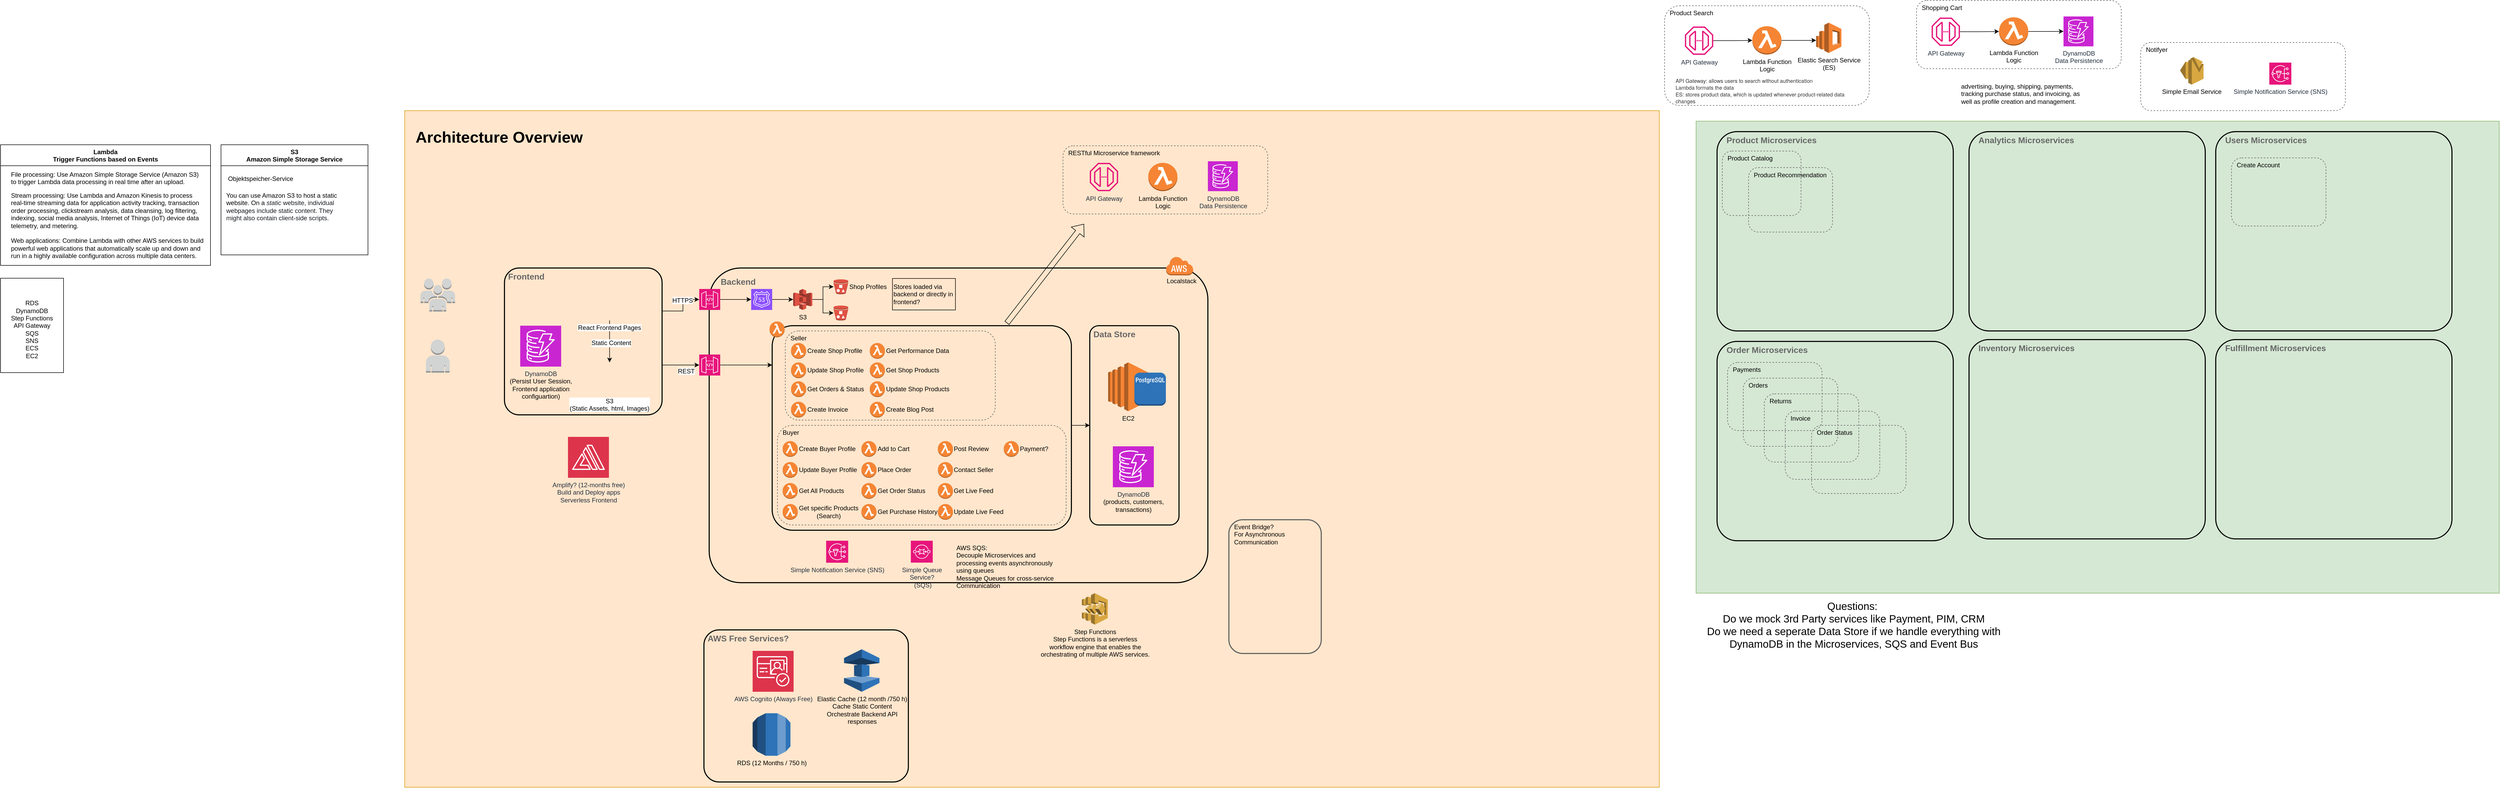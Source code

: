 <mxfile version="24.0.4" type="device">
  <diagram name="Seite-1" id="H0WjSN8u0w2IexakOVe9">
    <mxGraphModel dx="3951" dy="2805" grid="1" gridSize="10" guides="1" tooltips="1" connect="1" arrows="1" fold="1" page="1" pageScale="1" pageWidth="827" pageHeight="1169" math="0" shadow="0">
      <root>
        <mxCell id="0" />
        <mxCell id="1" parent="0" />
        <mxCell id="PIIRv9eCLGQA87d_PgNQ-50" value="" style="rounded=0;whiteSpace=wrap;html=1;align=left;verticalAlign=middle;fontFamily=Helvetica;fontSize=12;fillColor=#d5e8d4;strokeColor=#82b366;" parent="1" vertex="1">
          <mxGeometry x="2470" y="100" width="1530" height="900" as="geometry" />
        </mxCell>
        <mxCell id="dFDLAd7guygsS9mEY5Ak-1" value="Product Microservices" style="rounded=1;arcSize=10;dashed=0;fillColor=none;gradientColor=none;strokeWidth=2;align=left;verticalAlign=top;fontFamily=Helvetica;fontSize=16;fontColor=#666666;fontStyle=1;labelBackgroundColor=none;labelBorderColor=none;spacingLeft=16;" parent="1" vertex="1">
          <mxGeometry x="2510" y="120" width="450" height="380" as="geometry" />
        </mxCell>
        <mxCell id="PIIRv9eCLGQA87d_PgNQ-48" value="" style="rounded=0;whiteSpace=wrap;html=1;align=left;verticalAlign=middle;fontFamily=Helvetica;fontSize=12;fillColor=#ffe6cc;strokeColor=#d79b00;" parent="1" vertex="1">
          <mxGeometry x="10" y="80" width="2390" height="1290" as="geometry" />
        </mxCell>
        <mxCell id="CP4FYi2aOfL6vlJ2FLCF-43" value="Frontend" style="rounded=1;arcSize=10;dashed=0;fillColor=none;gradientColor=none;strokeWidth=2;align=left;verticalAlign=top;fontFamily=Helvetica;fontSize=16;fontColor=#666666;fontStyle=1;labelBackgroundColor=none;labelBorderColor=none;spacingLeft=5;" parent="1" vertex="1">
          <mxGeometry x="200" y="380" width="300.27" height="280" as="geometry" />
        </mxCell>
        <mxCell id="CP4FYi2aOfL6vlJ2FLCF-20" value="EC2" style="outlineConnect=0;dashed=0;verticalLabelPosition=bottom;verticalAlign=top;align=center;html=1;shape=mxgraph.aws3.ec2;fillColor=#F58534;gradientColor=none;fontFamily=Helvetica;fontSize=12;fontColor=default;" parent="1" vertex="1">
          <mxGeometry x="1350" y="560" width="76.5" height="93" as="geometry" />
        </mxCell>
        <mxCell id="CP4FYi2aOfL6vlJ2FLCF-29" value="Backend" style="rounded=1;arcSize=10;dashed=0;fillColor=none;gradientColor=none;strokeWidth=2;align=left;verticalAlign=top;fontFamily=Helvetica;fontSize=16;fontColor=#666666;fontStyle=1;spacingLeft=20;spacingTop=10;" parent="1" vertex="1">
          <mxGeometry x="590" y="380" width="950" height="600" as="geometry" />
        </mxCell>
        <mxCell id="CP4FYi2aOfL6vlJ2FLCF-90" value="Data Store" style="rounded=1;arcSize=10;dashed=0;fillColor=none;gradientColor=none;strokeWidth=2;align=left;verticalAlign=top;fontFamily=Helvetica;fontSize=16;fontColor=#666666;fontStyle=1;labelBackgroundColor=none;labelBorderColor=none;spacingLeft=5;" parent="1" vertex="1">
          <mxGeometry x="1315" y="490" width="170" height="380" as="geometry" />
        </mxCell>
        <mxCell id="PIIRv9eCLGQA87d_PgNQ-9" style="edgeStyle=orthogonalEdgeStyle;rounded=0;orthogonalLoop=1;jettySize=auto;html=1;fontFamily=Helvetica;fontSize=12;fontColor=default;" parent="1" source="CP4FYi2aOfL6vlJ2FLCF-31" target="CP4FYi2aOfL6vlJ2FLCF-90" edge="1">
          <mxGeometry relative="1" as="geometry">
            <Array as="points">
              <mxPoint x="1290" y="680" />
              <mxPoint x="1290" y="680" />
            </Array>
          </mxGeometry>
        </mxCell>
        <mxCell id="CP4FYi2aOfL6vlJ2FLCF-31" value="" style="rounded=1;arcSize=10;dashed=0;fillColor=none;gradientColor=none;strokeWidth=2;align=left;verticalAlign=top;fontFamily=Helvetica;fontSize=12;fontColor=default;" parent="1" vertex="1">
          <mxGeometry x="710" y="490" width="570" height="390" as="geometry" />
        </mxCell>
        <mxCell id="CP4FYi2aOfL6vlJ2FLCF-72" value="Seller" style="rounded=1;whiteSpace=wrap;html=1;align=left;verticalAlign=top;fontFamily=Helvetica;fontSize=12;fontColor=default;fillColor=none;gradientColor=none;dashed=1;strokeColor=#5e5e5e;spacingLeft=8;" parent="1" vertex="1">
          <mxGeometry x="735" y="500" width="400" height="170" as="geometry" />
        </mxCell>
        <mxCell id="CP4FYi2aOfL6vlJ2FLCF-1" value="&lt;br&gt;RDS&lt;br&gt;DynamoDB&lt;br&gt;Step Functions&lt;br&gt;API Gateway&lt;br&gt;SQS&lt;br&gt;SNS&lt;br&gt;ECS&lt;br&gt;EC2" style="rounded=0;whiteSpace=wrap;html=1;" parent="1" vertex="1">
          <mxGeometry x="-760" y="399.5" width="120" height="180" as="geometry" />
        </mxCell>
        <mxCell id="CP4FYi2aOfL6vlJ2FLCF-7" value="Lambda&#xa;Trigger Functions based on Events" style="swimlane;startSize=40;" parent="1" vertex="1">
          <mxGeometry x="-760" y="145" width="400" height="230" as="geometry" />
        </mxCell>
        <mxCell id="CP4FYi2aOfL6vlJ2FLCF-10" value="File processing: Use Amazon Simple Storage Service (Amazon S3) &#xa;to trigger Lambda data processing in real time after an upload." style="text;align=left;verticalAlign=middle;resizable=1;points=[];autosize=1;strokeColor=none;fillColor=none;html=1;overflow=fill;whiteSpace=wrap;" parent="CP4FYi2aOfL6vlJ2FLCF-7" vertex="1">
          <mxGeometry x="20" y="50" width="380" height="40" as="geometry" />
        </mxCell>
        <mxCell id="CP4FYi2aOfL6vlJ2FLCF-11" value="Stream processing: Use Lambda and Amazon Kinesis to process real-time streaming data for application activity tracking, transaction order processing, clickstream analysis, data cleansing, log filtering, indexing, social media analysis, Internet of Things (IoT) device data telemetry, and metering.&lt;br&gt;&lt;br&gt;Web applications: Combine Lambda with other AWS services to build powerful web applications that automatically scale up and down and run in a highly available configuration across multiple data centers." style="text;align=left;verticalAlign=middle;resizable=1;points=[];autosize=1;strokeColor=none;fillColor=none;html=1;overflow=fill;whiteSpace=wrap;" parent="CP4FYi2aOfL6vlJ2FLCF-7" vertex="1">
          <mxGeometry x="20" y="90" width="370" height="140" as="geometry" />
        </mxCell>
        <mxCell id="CP4FYi2aOfL6vlJ2FLCF-12" value="S3&#xa;Amazon Simple Storage Service" style="swimlane;align=center;verticalAlign=middle;fontFamily=Helvetica;fontSize=12;fontColor=default;fillColor=none;gradientColor=none;startSize=40;" parent="1" vertex="1">
          <mxGeometry x="-340" y="145" width="280" height="210" as="geometry" />
        </mxCell>
        <mxCell id="CP4FYi2aOfL6vlJ2FLCF-13" value="Objektspeicher-Service" style="text;html=1;align=center;verticalAlign=middle;resizable=0;points=[];autosize=1;strokeColor=none;fillColor=none;fontFamily=Helvetica;fontSize=12;fontColor=default;" parent="CP4FYi2aOfL6vlJ2FLCF-12" vertex="1">
          <mxGeometry y="50" width="150" height="30" as="geometry" />
        </mxCell>
        <mxCell id="CP4FYi2aOfL6vlJ2FLCF-14" value="&lt;font style=&quot;font-size: 12px;&quot;&gt;You can use Amazon S3 to host a static website. On a&amp;nbsp;&lt;em style=&quot;color: rgb(22, 25, 31); font-family: &amp;quot;Amazon Ember&amp;quot;, Helvetica, Arial, sans-serif; text-align: start; background-color: rgb(255, 255, 255);&quot;&gt;static&lt;/em&gt;&lt;span style=&quot;color: rgb(22, 25, 31); font-family: &amp;quot;Amazon Ember&amp;quot;, Helvetica, Arial, sans-serif; text-align: start; background-color: rgb(255, 255, 255);&quot;&gt;&amp;nbsp;website, individual webpages include static content. They might also contain client-side scripts.&lt;/span&gt;&lt;/font&gt;" style="text;align=left;verticalAlign=middle;resizable=1;points=[];autosize=1;strokeColor=none;fillColor=none;html=1;overflow=fill;whiteSpace=wrap;" parent="CP4FYi2aOfL6vlJ2FLCF-12" vertex="1">
          <mxGeometry x="10" y="90" width="220" height="60" as="geometry" />
        </mxCell>
        <mxCell id="CP4FYi2aOfL6vlJ2FLCF-41" style="edgeStyle=orthogonalEdgeStyle;rounded=0;orthogonalLoop=1;jettySize=auto;html=1;fontFamily=Helvetica;fontSize=12;fontColor=default;" parent="1" source="CP4FYi2aOfL6vlJ2FLCF-16" target="CP4FYi2aOfL6vlJ2FLCF-17" edge="1">
          <mxGeometry relative="1" as="geometry" />
        </mxCell>
        <mxCell id="CP4FYi2aOfL6vlJ2FLCF-42" value="Static Content" style="edgeLabel;html=1;align=center;verticalAlign=middle;resizable=0;points=[];fontFamily=Helvetica;fontSize=12;fontColor=default;fillColor=none;gradientColor=none;" parent="CP4FYi2aOfL6vlJ2FLCF-41" vertex="1" connectable="0">
          <mxGeometry x="0.071" y="2" relative="1" as="geometry">
            <mxPoint as="offset" />
          </mxGeometry>
        </mxCell>
        <mxCell id="CP4FYi2aOfL6vlJ2FLCF-16" value="React Frontend Pages" style="shape=image;verticalLabelPosition=bottom;labelBackgroundColor=default;verticalAlign=top;aspect=fixed;imageAspect=0;image=https://upload.wikimedia.org/wikipedia/commons/thumb/a/a7/React-icon.svg/2300px-React-icon.svg.png;" parent="1" vertex="1">
          <mxGeometry x="360" y="410" width="80.54" height="70" as="geometry" />
        </mxCell>
        <mxCell id="CP4FYi2aOfL6vlJ2FLCF-17" value="S3&#xa;(Static Assets, html, Images)" style="shape=image;verticalLabelPosition=bottom;labelBackgroundColor=default;verticalAlign=top;aspect=fixed;imageAspect=0;image=https://cdn.worldvectorlogo.com/logos/amazon-s3-simple-storage-service.svg;" parent="1" vertex="1">
          <mxGeometry x="370.27" y="560" width="60" height="60" as="geometry" />
        </mxCell>
        <mxCell id="CP4FYi2aOfL6vlJ2FLCF-19" value="Step Functions&lt;br&gt;Step Functions is a serverless &lt;br&gt;workflow engine that enables the &lt;br&gt;orchestrating of multiple AWS services." style="outlineConnect=0;dashed=0;verticalLabelPosition=bottom;verticalAlign=top;align=center;html=1;shape=mxgraph.aws3.step_functions;fillColor=#D9A741;gradientColor=none;fontFamily=Helvetica;fontSize=12;fontColor=default;aspect=fixed;" parent="1" vertex="1">
          <mxGeometry x="1300" y="1000" width="49.35" height="60" as="geometry" />
        </mxCell>
        <mxCell id="CP4FYi2aOfL6vlJ2FLCF-27" value="" style="outlineConnect=0;dashed=0;verticalLabelPosition=bottom;verticalAlign=top;align=center;html=1;shape=mxgraph.aws3.user;fillColor=#D2D3D3;gradientColor=none;fontFamily=Helvetica;fontSize=12;fontColor=default;" parent="1" vertex="1">
          <mxGeometry x="50.5" y="516.5" width="45" height="63" as="geometry" />
        </mxCell>
        <mxCell id="CP4FYi2aOfL6vlJ2FLCF-28" value="" style="outlineConnect=0;dashed=0;verticalLabelPosition=bottom;verticalAlign=top;align=center;html=1;shape=mxgraph.aws3.users;fillColor=#D2D3D3;gradientColor=none;fontFamily=Helvetica;fontSize=12;fontColor=default;" parent="1" vertex="1">
          <mxGeometry x="40" y="400" width="66" height="63" as="geometry" />
        </mxCell>
        <mxCell id="CP4FYi2aOfL6vlJ2FLCF-33" value="Simple Queue &lt;br&gt;Service?&lt;br&gt;&amp;nbsp;(SQS)" style="sketch=0;points=[[0,0,0],[0.25,0,0],[0.5,0,0],[0.75,0,0],[1,0,0],[0,1,0],[0.25,1,0],[0.5,1,0],[0.75,1,0],[1,1,0],[0,0.25,0],[0,0.5,0],[0,0.75,0],[1,0.25,0],[1,0.5,0],[1,0.75,0]];outlineConnect=0;fontColor=#232F3E;fillColor=#E7157B;strokeColor=#ffffff;dashed=0;verticalLabelPosition=bottom;verticalAlign=top;align=center;html=1;fontSize=12;fontStyle=0;aspect=fixed;shape=mxgraph.aws4.resourceIcon;resIcon=mxgraph.aws4.sqs;fontFamily=Helvetica;" parent="1" vertex="1">
          <mxGeometry x="974.12" y="900" width="41.75" height="41.75" as="geometry" />
        </mxCell>
        <mxCell id="CP4FYi2aOfL6vlJ2FLCF-34" value="Simple Notification Service (SNS)" style="sketch=0;points=[[0,0,0],[0.25,0,0],[0.5,0,0],[0.75,0,0],[1,0,0],[0,1,0],[0.25,1,0],[0.5,1,0],[0.75,1,0],[1,1,0],[0,0.25,0],[0,0.5,0],[0,0.75,0],[1,0.25,0],[1,0.5,0],[1,0.75,0]];outlineConnect=0;fontColor=#232F3E;fillColor=#E7157B;strokeColor=#ffffff;dashed=0;verticalLabelPosition=bottom;verticalAlign=top;align=center;html=1;fontSize=12;fontStyle=0;aspect=fixed;shape=mxgraph.aws4.resourceIcon;resIcon=mxgraph.aws4.sns;fontFamily=Helvetica;" parent="1" vertex="1">
          <mxGeometry x="812.8" y="900" width="42" height="42" as="geometry" />
        </mxCell>
        <mxCell id="CP4FYi2aOfL6vlJ2FLCF-47" style="edgeStyle=orthogonalEdgeStyle;rounded=0;orthogonalLoop=1;jettySize=auto;html=1;fontFamily=Helvetica;fontSize=12;fontColor=default;entryX=0;entryY=0.5;entryDx=0;entryDy=0;entryPerimeter=0;" parent="1" target="CP4FYi2aOfL6vlJ2FLCF-45" edge="1">
          <mxGeometry relative="1" as="geometry">
            <mxPoint x="550" y="500" as="targetPoint" />
            <mxPoint x="500" y="460" as="sourcePoint" />
            <Array as="points">
              <mxPoint x="500" y="462" />
              <mxPoint x="540" y="462" />
            </Array>
          </mxGeometry>
        </mxCell>
        <mxCell id="CP4FYi2aOfL6vlJ2FLCF-48" value="HTTPS" style="edgeLabel;html=1;align=center;verticalAlign=bottom;resizable=0;points=[];fontFamily=Helvetica;fontSize=12;fontColor=default;fillColor=none;gradientColor=none;" parent="CP4FYi2aOfL6vlJ2FLCF-47" vertex="1" connectable="0">
          <mxGeometry x="0.133" y="1" relative="1" as="geometry">
            <mxPoint as="offset" />
          </mxGeometry>
        </mxCell>
        <mxCell id="CP4FYi2aOfL6vlJ2FLCF-49" style="edgeStyle=orthogonalEdgeStyle;rounded=0;orthogonalLoop=1;jettySize=auto;html=1;fontFamily=Helvetica;fontSize=12;fontColor=default;entryX=0;entryY=0.5;entryDx=0;entryDy=0;entryPerimeter=0;" parent="1" source="CP4FYi2aOfL6vlJ2FLCF-43" target="CP4FYi2aOfL6vlJ2FLCF-92" edge="1">
          <mxGeometry relative="1" as="geometry">
            <mxPoint x="567.38" y="565" as="targetPoint" />
            <Array as="points">
              <mxPoint x="510" y="565" />
              <mxPoint x="510" y="565" />
            </Array>
          </mxGeometry>
        </mxCell>
        <mxCell id="CP4FYi2aOfL6vlJ2FLCF-50" value="REST" style="edgeLabel;html=1;align=center;verticalAlign=top;resizable=0;points=[];fontFamily=Helvetica;fontSize=12;fontColor=default;fillColor=none;gradientColor=none;" parent="CP4FYi2aOfL6vlJ2FLCF-49" vertex="1" connectable="0">
          <mxGeometry x="0.293" y="2" relative="1" as="geometry">
            <mxPoint as="offset" />
          </mxGeometry>
        </mxCell>
        <mxCell id="CP4FYi2aOfL6vlJ2FLCF-32" value="" style="dashed=0;html=1;shape=mxgraph.aws3.cloud;fillColor=#F58536;gradientColor=none;dashed=0;align=left;verticalAlign=middle;fontFamily=Helvetica;fontSize=12;fontColor=default;" parent="1" vertex="1">
          <mxGeometry x="1460" y="358" width="52" height="36" as="geometry" />
        </mxCell>
        <mxCell id="CP4FYi2aOfL6vlJ2FLCF-45" value="" style="sketch=0;points=[[0,0,0],[0.25,0,0],[0.5,0,0],[0.75,0,0],[1,0,0],[0,1,0],[0.25,1,0],[0.5,1,0],[0.75,1,0],[1,1,0],[0,0.25,0],[0,0.5,0],[0,0.75,0],[1,0.25,0],[1,0.5,0],[1,0.75,0]];outlineConnect=0;fontColor=#232F3E;fillColor=#E7157B;strokeColor=#ffffff;dashed=0;verticalLabelPosition=bottom;verticalAlign=top;align=center;html=1;fontSize=12;fontStyle=0;aspect=fixed;shape=mxgraph.aws4.resourceIcon;resIcon=mxgraph.aws4.api_gateway;fontFamily=Helvetica;" parent="1" vertex="1">
          <mxGeometry x="571" y="420" width="40" height="40" as="geometry" />
        </mxCell>
        <mxCell id="CP4FYi2aOfL6vlJ2FLCF-56" style="edgeStyle=orthogonalEdgeStyle;rounded=0;orthogonalLoop=1;jettySize=auto;html=1;fontFamily=Helvetica;fontSize=12;fontColor=default;" parent="1" source="CP4FYi2aOfL6vlJ2FLCF-46" target="CP4FYi2aOfL6vlJ2FLCF-51" edge="1">
          <mxGeometry relative="1" as="geometry" />
        </mxCell>
        <mxCell id="CP4FYi2aOfL6vlJ2FLCF-46" value="" style="sketch=0;points=[[0,0,0],[0.25,0,0],[0.5,0,0],[0.75,0,0],[1,0,0],[0,1,0],[0.25,1,0],[0.5,1,0],[0.75,1,0],[1,1,0],[0,0.25,0],[0,0.5,0],[0,0.75,0],[1,0.25,0],[1,0.5,0],[1,0.75,0]];outlineConnect=0;fontColor=#232F3E;fillColor=#8C4FFF;strokeColor=#ffffff;dashed=0;verticalLabelPosition=bottom;verticalAlign=top;align=center;html=1;fontSize=12;fontStyle=0;aspect=fixed;shape=mxgraph.aws4.resourceIcon;resIcon=mxgraph.aws4.route_53;fontFamily=Helvetica;" parent="1" vertex="1">
          <mxGeometry x="670" y="420" width="40" height="40" as="geometry" />
        </mxCell>
        <mxCell id="CP4FYi2aOfL6vlJ2FLCF-57" style="edgeStyle=orthogonalEdgeStyle;rounded=0;orthogonalLoop=1;jettySize=auto;html=1;fontFamily=Helvetica;fontSize=12;fontColor=default;" parent="1" source="CP4FYi2aOfL6vlJ2FLCF-51" target="CP4FYi2aOfL6vlJ2FLCF-52" edge="1">
          <mxGeometry relative="1" as="geometry" />
        </mxCell>
        <mxCell id="CP4FYi2aOfL6vlJ2FLCF-58" style="edgeStyle=orthogonalEdgeStyle;rounded=0;orthogonalLoop=1;jettySize=auto;html=1;fontFamily=Helvetica;fontSize=12;fontColor=default;" parent="1" source="CP4FYi2aOfL6vlJ2FLCF-51" target="CP4FYi2aOfL6vlJ2FLCF-54" edge="1">
          <mxGeometry relative="1" as="geometry" />
        </mxCell>
        <mxCell id="CP4FYi2aOfL6vlJ2FLCF-51" value="S3" style="outlineConnect=0;dashed=0;verticalLabelPosition=bottom;verticalAlign=top;align=center;html=1;shape=mxgraph.aws3.s3;fillColor=#E05243;gradientColor=none;fontFamily=Helvetica;fontSize=12;fontColor=default;" parent="1" vertex="1">
          <mxGeometry x="750" y="420" width="36.5" height="40" as="geometry" />
        </mxCell>
        <mxCell id="CP4FYi2aOfL6vlJ2FLCF-52" value="Shop Profiles" style="outlineConnect=0;dashed=0;verticalLabelPosition=middle;verticalAlign=middle;align=left;html=1;shape=mxgraph.aws3.bucket_with_objects;fillColor=#E05243;gradientColor=none;fontFamily=Helvetica;fontSize=12;fontColor=default;aspect=fixed;labelPosition=right;" parent="1" vertex="1">
          <mxGeometry x="827" y="401.5" width="27.8" height="28.5" as="geometry" />
        </mxCell>
        <mxCell id="CP4FYi2aOfL6vlJ2FLCF-54" value="" style="outlineConnect=0;dashed=0;verticalLabelPosition=bottom;verticalAlign=top;align=center;html=1;shape=mxgraph.aws3.bucket_with_objects;fillColor=#E05243;gradientColor=none;fontFamily=Helvetica;fontSize=12;fontColor=default;aspect=fixed;" parent="1" vertex="1">
          <mxGeometry x="827" y="451.5" width="27.8" height="28.5" as="geometry" />
        </mxCell>
        <mxCell id="CP4FYi2aOfL6vlJ2FLCF-55" style="edgeStyle=orthogonalEdgeStyle;rounded=0;orthogonalLoop=1;jettySize=auto;html=1;entryX=0;entryY=0.5;entryDx=0;entryDy=0;entryPerimeter=0;fontFamily=Helvetica;fontSize=12;fontColor=default;" parent="1" source="CP4FYi2aOfL6vlJ2FLCF-45" target="CP4FYi2aOfL6vlJ2FLCF-46" edge="1">
          <mxGeometry relative="1" as="geometry" />
        </mxCell>
        <mxCell id="CP4FYi2aOfL6vlJ2FLCF-23" value="" style="outlineConnect=0;dashed=0;verticalLabelPosition=bottom;verticalAlign=top;align=center;html=1;shape=mxgraph.aws3.lambda_function;fillColor=#F58534;gradientColor=none;fontFamily=Helvetica;fontSize=12;fontColor=default;aspect=fixed;" parent="1" vertex="1">
          <mxGeometry x="705.0" y="482" width="28.75" height="30" as="geometry" />
        </mxCell>
        <mxCell id="CP4FYi2aOfL6vlJ2FLCF-60" value="Create Shop Profile" style="outlineConnect=0;dashed=0;verticalLabelPosition=middle;verticalAlign=middle;align=left;html=1;shape=mxgraph.aws3.lambda_function;fillColor=#F58534;gradientColor=none;fontFamily=Helvetica;fontSize=12;fontColor=default;aspect=fixed;labelPosition=right;" parent="1" vertex="1">
          <mxGeometry x="746.0" y="523" width="28.75" height="30" as="geometry" />
        </mxCell>
        <mxCell id="CP4FYi2aOfL6vlJ2FLCF-61" style="edgeStyle=orthogonalEdgeStyle;rounded=0;orthogonalLoop=1;jettySize=auto;html=1;fontFamily=Helvetica;fontSize=12;fontColor=default;exitX=1;exitY=0.5;exitDx=0;exitDy=0;exitPerimeter=0;" parent="1" source="CP4FYi2aOfL6vlJ2FLCF-92" edge="1">
          <mxGeometry relative="1" as="geometry">
            <mxPoint x="614.63" y="565" as="sourcePoint" />
            <mxPoint x="710" y="565" as="targetPoint" />
          </mxGeometry>
        </mxCell>
        <mxCell id="CP4FYi2aOfL6vlJ2FLCF-26" value="" style="outlineConnect=0;dashed=0;verticalLabelPosition=bottom;verticalAlign=top;align=center;html=1;shape=mxgraph.aws3.postgre_sql_instance;fillColor=#2E73B8;gradientColor=none;fontFamily=Helvetica;fontSize=12;fontColor=default;" parent="1" vertex="1">
          <mxGeometry x="1400" y="579.5" width="60" height="63" as="geometry" />
        </mxCell>
        <mxCell id="CP4FYi2aOfL6vlJ2FLCF-62" value="Update Shop Profile" style="outlineConnect=0;dashed=0;verticalLabelPosition=middle;verticalAlign=middle;align=left;html=1;shape=mxgraph.aws3.lambda_function;fillColor=#F58534;gradientColor=none;fontFamily=Helvetica;fontSize=12;fontColor=default;aspect=fixed;labelPosition=right;" parent="1" vertex="1">
          <mxGeometry x="746.0" y="560" width="28.75" height="30" as="geometry" />
        </mxCell>
        <mxCell id="CP4FYi2aOfL6vlJ2FLCF-63" value="Get Orders &amp;amp; Status" style="outlineConnect=0;dashed=0;verticalLabelPosition=middle;verticalAlign=middle;align=left;html=1;shape=mxgraph.aws3.lambda_function;fillColor=#F58534;gradientColor=none;fontFamily=Helvetica;fontSize=12;fontColor=default;aspect=fixed;labelPosition=right;" parent="1" vertex="1">
          <mxGeometry x="746.0" y="596" width="28.75" height="30" as="geometry" />
        </mxCell>
        <mxCell id="CP4FYi2aOfL6vlJ2FLCF-64" value="Create Invoice" style="outlineConnect=0;dashed=0;verticalLabelPosition=middle;verticalAlign=middle;align=left;html=1;shape=mxgraph.aws3.lambda_function;fillColor=#F58534;gradientColor=none;fontFamily=Helvetica;fontSize=12;fontColor=default;aspect=fixed;labelPosition=right;" parent="1" vertex="1">
          <mxGeometry x="746.0" y="635" width="28.75" height="30" as="geometry" />
        </mxCell>
        <mxCell id="CP4FYi2aOfL6vlJ2FLCF-65" value="Get Performance Data" style="outlineConnect=0;dashed=0;verticalLabelPosition=middle;verticalAlign=middle;align=left;html=1;shape=mxgraph.aws3.lambda_function;fillColor=#F58534;gradientColor=none;fontFamily=Helvetica;fontSize=12;fontColor=default;aspect=fixed;labelPosition=right;" parent="1" vertex="1">
          <mxGeometry x="896.0" y="523" width="28.75" height="30" as="geometry" />
        </mxCell>
        <mxCell id="CP4FYi2aOfL6vlJ2FLCF-66" value="Get Shop Products" style="outlineConnect=0;dashed=0;verticalLabelPosition=middle;verticalAlign=middle;align=left;html=1;shape=mxgraph.aws3.lambda_function;fillColor=#F58534;gradientColor=none;fontFamily=Helvetica;fontSize=12;fontColor=default;aspect=fixed;labelPosition=right;" parent="1" vertex="1">
          <mxGeometry x="896.0" y="560" width="28.75" height="30" as="geometry" />
        </mxCell>
        <mxCell id="CP4FYi2aOfL6vlJ2FLCF-67" value="Create Blog Post" style="outlineConnect=0;dashed=0;verticalLabelPosition=middle;verticalAlign=middle;align=left;html=1;shape=mxgraph.aws3.lambda_function;fillColor=#F58534;gradientColor=none;fontFamily=Helvetica;fontSize=12;fontColor=default;aspect=fixed;labelPosition=right;" parent="1" vertex="1">
          <mxGeometry x="896" y="635" width="28.75" height="30" as="geometry" />
        </mxCell>
        <mxCell id="CP4FYi2aOfL6vlJ2FLCF-68" value="Create Buyer Profile" style="outlineConnect=0;dashed=0;verticalLabelPosition=middle;verticalAlign=middle;align=left;html=1;shape=mxgraph.aws3.lambda_function;fillColor=#F58534;gradientColor=none;fontFamily=Helvetica;fontSize=12;fontColor=default;aspect=fixed;labelPosition=right;" parent="1" vertex="1">
          <mxGeometry x="730" y="710" width="28.75" height="30" as="geometry" />
        </mxCell>
        <mxCell id="CP4FYi2aOfL6vlJ2FLCF-69" value="Update Buyer Profile" style="outlineConnect=0;dashed=0;verticalLabelPosition=middle;verticalAlign=middle;align=left;html=1;shape=mxgraph.aws3.lambda_function;fillColor=#F58534;gradientColor=none;fontFamily=Helvetica;fontSize=12;fontColor=default;aspect=fixed;labelPosition=right;" parent="1" vertex="1">
          <mxGeometry x="730" y="750" width="28.75" height="30" as="geometry" />
        </mxCell>
        <mxCell id="CP4FYi2aOfL6vlJ2FLCF-70" value="Get All Products" style="outlineConnect=0;dashed=0;verticalLabelPosition=middle;verticalAlign=middle;align=left;html=1;shape=mxgraph.aws3.lambda_function;fillColor=#F58534;gradientColor=none;fontFamily=Helvetica;fontSize=12;fontColor=default;aspect=fixed;labelPosition=right;" parent="1" vertex="1">
          <mxGeometry x="730" y="790" width="28.75" height="30" as="geometry" />
        </mxCell>
        <mxCell id="CP4FYi2aOfL6vlJ2FLCF-74" value="Buyer" style="rounded=1;whiteSpace=wrap;html=1;align=left;verticalAlign=top;fontFamily=Helvetica;fontSize=12;fontColor=default;fillColor=none;gradientColor=none;dashed=1;strokeColor=#5e5e5e;spacingLeft=8;" parent="1" vertex="1">
          <mxGeometry x="720" y="680" width="550" height="190" as="geometry" />
        </mxCell>
        <mxCell id="CP4FYi2aOfL6vlJ2FLCF-71" value="Get specific Products&lt;br&gt;&lt;div style=&quot;text-align: center;&quot;&gt;&lt;span style=&quot;background-color: initial;&quot;&gt;(Search)&lt;/span&gt;&lt;/div&gt;" style="outlineConnect=0;dashed=0;verticalLabelPosition=middle;verticalAlign=middle;align=left;html=1;shape=mxgraph.aws3.lambda_function;fillColor=#F58534;gradientColor=none;fontFamily=Helvetica;fontSize=12;fontColor=default;aspect=fixed;labelPosition=right;" parent="1" vertex="1">
          <mxGeometry x="730" y="830" width="28.75" height="30" as="geometry" />
        </mxCell>
        <mxCell id="CP4FYi2aOfL6vlJ2FLCF-73" value="Update Shop Products" style="outlineConnect=0;dashed=0;verticalLabelPosition=middle;verticalAlign=middle;align=left;html=1;shape=mxgraph.aws3.lambda_function;fillColor=#F58534;gradientColor=none;fontFamily=Helvetica;fontSize=12;fontColor=default;aspect=fixed;labelPosition=right;" parent="1" vertex="1">
          <mxGeometry x="896.0" y="596" width="28.75" height="30" as="geometry" />
        </mxCell>
        <mxCell id="CP4FYi2aOfL6vlJ2FLCF-76" value="Add to Cart" style="outlineConnect=0;dashed=0;verticalLabelPosition=middle;verticalAlign=middle;align=left;html=1;shape=mxgraph.aws3.lambda_function;fillColor=#F58534;gradientColor=none;fontFamily=Helvetica;fontSize=12;fontColor=default;aspect=fixed;labelPosition=right;" parent="1" vertex="1">
          <mxGeometry x="880" y="710" width="28.75" height="30" as="geometry" />
        </mxCell>
        <mxCell id="CP4FYi2aOfL6vlJ2FLCF-78" value="Place Order" style="outlineConnect=0;dashed=0;verticalLabelPosition=middle;verticalAlign=middle;align=left;html=1;shape=mxgraph.aws3.lambda_function;fillColor=#F58534;gradientColor=none;fontFamily=Helvetica;fontSize=12;fontColor=default;aspect=fixed;labelPosition=right;" parent="1" vertex="1">
          <mxGeometry x="880" y="750" width="28.75" height="30" as="geometry" />
        </mxCell>
        <mxCell id="CP4FYi2aOfL6vlJ2FLCF-80" value="Get Purchase History" style="outlineConnect=0;dashed=0;verticalLabelPosition=middle;verticalAlign=middle;align=left;html=1;shape=mxgraph.aws3.lambda_function;fillColor=#F58534;gradientColor=none;fontFamily=Helvetica;fontSize=12;fontColor=default;aspect=fixed;labelPosition=right;" parent="1" vertex="1">
          <mxGeometry x="880" y="830" width="28.75" height="30" as="geometry" />
        </mxCell>
        <mxCell id="CP4FYi2aOfL6vlJ2FLCF-81" value="Post Review" style="outlineConnect=0;dashed=0;verticalLabelPosition=middle;verticalAlign=middle;align=left;html=1;shape=mxgraph.aws3.lambda_function;fillColor=#F58534;gradientColor=none;fontFamily=Helvetica;fontSize=12;fontColor=default;aspect=fixed;labelPosition=right;" parent="1" vertex="1">
          <mxGeometry x="1025.62" y="710" width="28.75" height="30" as="geometry" />
        </mxCell>
        <mxCell id="CP4FYi2aOfL6vlJ2FLCF-82" value="Get Live Feed" style="outlineConnect=0;dashed=0;verticalLabelPosition=middle;verticalAlign=middle;align=left;html=1;shape=mxgraph.aws3.lambda_function;fillColor=#F58534;gradientColor=none;fontFamily=Helvetica;fontSize=12;fontColor=default;aspect=fixed;labelPosition=right;" parent="1" vertex="1">
          <mxGeometry x="1025.62" y="790" width="28.75" height="30" as="geometry" />
        </mxCell>
        <mxCell id="CP4FYi2aOfL6vlJ2FLCF-83" value="Update Live Feed" style="outlineConnect=0;dashed=0;verticalLabelPosition=middle;verticalAlign=middle;align=left;html=1;shape=mxgraph.aws3.lambda_function;fillColor=#F58534;gradientColor=none;fontFamily=Helvetica;fontSize=12;fontColor=default;aspect=fixed;labelPosition=right;" parent="1" vertex="1">
          <mxGeometry x="1025.62" y="830" width="28.75" height="30" as="geometry" />
        </mxCell>
        <mxCell id="CP4FYi2aOfL6vlJ2FLCF-84" value="Get Order Status" style="outlineConnect=0;dashed=0;verticalLabelPosition=middle;verticalAlign=middle;align=left;html=1;shape=mxgraph.aws3.lambda_function;fillColor=#F58534;gradientColor=none;fontFamily=Helvetica;fontSize=12;fontColor=default;aspect=fixed;labelPosition=right;" parent="1" vertex="1">
          <mxGeometry x="880" y="790" width="28.75" height="30" as="geometry" />
        </mxCell>
        <mxCell id="CP4FYi2aOfL6vlJ2FLCF-85" value="Contact Seller" style="outlineConnect=0;dashed=0;verticalLabelPosition=middle;verticalAlign=middle;align=left;html=1;shape=mxgraph.aws3.lambda_function;fillColor=#F58534;gradientColor=none;fontFamily=Helvetica;fontSize=12;fontColor=default;aspect=fixed;labelPosition=right;" parent="1" vertex="1">
          <mxGeometry x="1025.63" y="750" width="28.75" height="30" as="geometry" />
        </mxCell>
        <mxCell id="CP4FYi2aOfL6vlJ2FLCF-86" value="Localstack" style="text;html=1;align=center;verticalAlign=middle;whiteSpace=wrap;rounded=0;fontFamily=Helvetica;fontSize=12;fontColor=default;" parent="1" vertex="1">
          <mxGeometry x="1460" y="390" width="60" height="30" as="geometry" />
        </mxCell>
        <mxCell id="CP4FYi2aOfL6vlJ2FLCF-92" value="" style="sketch=0;points=[[0,0,0],[0.25,0,0],[0.5,0,0],[0.75,0,0],[1,0,0],[0,1,0],[0.25,1,0],[0.5,1,0],[0.75,1,0],[1,1,0],[0,0.25,0],[0,0.5,0],[0,0.75,0],[1,0.25,0],[1,0.5,0],[1,0.75,0]];outlineConnect=0;fontColor=#232F3E;fillColor=#E7157B;strokeColor=#ffffff;dashed=0;verticalLabelPosition=bottom;verticalAlign=top;align=center;html=1;fontSize=12;fontStyle=0;aspect=fixed;shape=mxgraph.aws4.resourceIcon;resIcon=mxgraph.aws4.api_gateway;fontFamily=Helvetica;" parent="1" vertex="1">
          <mxGeometry x="571" y="545" width="40" height="40" as="geometry" />
        </mxCell>
        <mxCell id="CP4FYi2aOfL6vlJ2FLCF-94" value="AWS Cognito (Always Free)" style="sketch=0;points=[[0,0,0],[0.25,0,0],[0.5,0,0],[0.75,0,0],[1,0,0],[0,1,0],[0.25,1,0],[0.5,1,0],[0.75,1,0],[1,1,0],[0,0.25,0],[0,0.5,0],[0,0.75,0],[1,0.25,0],[1,0.5,0],[1,0.75,0]];outlineConnect=0;fontColor=#232F3E;fillColor=#DD344C;strokeColor=#ffffff;dashed=0;verticalLabelPosition=bottom;verticalAlign=top;align=center;html=1;fontSize=12;fontStyle=0;aspect=fixed;shape=mxgraph.aws4.resourceIcon;resIcon=mxgraph.aws4.cognito;fontFamily=Helvetica;" parent="1" vertex="1">
          <mxGeometry x="672.8" y="1110" width="78" height="78" as="geometry" />
        </mxCell>
        <mxCell id="CP4FYi2aOfL6vlJ2FLCF-95" value="AWS Free Services?" style="rounded=1;arcSize=10;dashed=0;fillColor=none;gradientColor=none;strokeWidth=2;align=left;verticalAlign=top;fontFamily=Helvetica;fontSize=16;fontColor=#666666;fontStyle=1;labelBackgroundColor=none;labelBorderColor=none;spacingLeft=5;" parent="1" vertex="1">
          <mxGeometry x="580" y="1070" width="389.4" height="290" as="geometry" />
        </mxCell>
        <mxCell id="CP4FYi2aOfL6vlJ2FLCF-96" value="Amplify? (12-months free)&lt;br&gt;Build and Deploy apps&lt;br&gt;Serverless Frontend" style="sketch=0;points=[[0,0,0],[0.25,0,0],[0.5,0,0],[0.75,0,0],[1,0,0],[0,1,0],[0.25,1,0],[0.5,1,0],[0.75,1,0],[1,1,0],[0,0.25,0],[0,0.5,0],[0,0.75,0],[1,0.25,0],[1,0.5,0],[1,0.75,0]];outlineConnect=0;fontColor=#232F3E;fillColor=#DD344C;strokeColor=#ffffff;dashed=0;verticalLabelPosition=bottom;verticalAlign=top;align=center;html=1;fontSize=12;fontStyle=0;aspect=fixed;shape=mxgraph.aws4.resourceIcon;resIcon=mxgraph.aws4.amplify;fontFamily=Helvetica;" parent="1" vertex="1">
          <mxGeometry x="321" y="702" width="78" height="78" as="geometry" />
        </mxCell>
        <mxCell id="CP4FYi2aOfL6vlJ2FLCF-97" value="RDS (12 Months / 750 h)" style="outlineConnect=0;dashed=0;verticalLabelPosition=bottom;verticalAlign=top;align=center;html=1;shape=mxgraph.aws3.rds;fillColor=#2E73B8;gradientColor=none;fontFamily=Helvetica;fontSize=12;fontColor=default;" parent="1" vertex="1">
          <mxGeometry x="672.8" y="1229" width="72" height="81" as="geometry" />
        </mxCell>
        <mxCell id="CP4FYi2aOfL6vlJ2FLCF-98" value="Elastic Cache (12 month /750 h)&lt;br&gt;Cache Static Content&lt;br&gt;Orchestrate Backend API &lt;br&gt;responses" style="outlineConnect=0;dashed=0;verticalLabelPosition=bottom;verticalAlign=top;align=center;html=1;shape=mxgraph.aws3.elasticache;fillColor=#2E73B8;gradientColor=none;fontFamily=Helvetica;fontSize=12;fontColor=default;" parent="1" vertex="1">
          <mxGeometry x="846.88" y="1107" width="67.5" height="81" as="geometry" />
        </mxCell>
        <mxCell id="CP4FYi2aOfL6vlJ2FLCF-99" value="Payment?" style="outlineConnect=0;dashed=0;verticalLabelPosition=middle;verticalAlign=middle;align=left;html=1;shape=mxgraph.aws3.lambda_function;fillColor=#F58534;gradientColor=none;fontFamily=Helvetica;fontSize=12;fontColor=default;aspect=fixed;labelPosition=right;" parent="1" vertex="1">
          <mxGeometry x="1151.25" y="710" width="28.75" height="30" as="geometry" />
        </mxCell>
        <mxCell id="PIIRv9eCLGQA87d_PgNQ-2" value="Notifyer" style="rounded=1;whiteSpace=wrap;html=1;align=left;verticalAlign=top;fontFamily=Helvetica;fontSize=12;fontColor=default;fillColor=none;gradientColor=none;dashed=1;strokeColor=#5e5e5e;spacingLeft=8;" parent="1" vertex="1">
          <mxGeometry x="3317" y="-50" width="390" height="130" as="geometry" />
        </mxCell>
        <mxCell id="PIIRv9eCLGQA87d_PgNQ-3" value="Simple Notification Service (SNS)" style="sketch=0;points=[[0,0,0],[0.25,0,0],[0.5,0,0],[0.75,0,0],[1,0,0],[0,1,0],[0.25,1,0],[0.5,1,0],[0.75,1,0],[1,1,0],[0,0.25,0],[0,0.5,0],[0,0.75,0],[1,0.25,0],[1,0.5,0],[1,0.75,0]];outlineConnect=0;fontColor=#232F3E;fillColor=#E7157B;strokeColor=#ffffff;dashed=0;verticalLabelPosition=bottom;verticalAlign=top;align=center;html=1;fontSize=12;fontStyle=0;aspect=fixed;shape=mxgraph.aws4.resourceIcon;resIcon=mxgraph.aws4.sns;fontFamily=Helvetica;" parent="1" vertex="1">
          <mxGeometry x="3562" y="-11.65" width="42" height="42" as="geometry" />
        </mxCell>
        <mxCell id="PIIRv9eCLGQA87d_PgNQ-4" value="Simple Email Service" style="outlineConnect=0;dashed=0;verticalLabelPosition=bottom;verticalAlign=top;align=center;html=1;shape=mxgraph.aws3.ses;fillColor=#D9A741;gradientColor=none;fontFamily=Helvetica;fontSize=12;fontColor=default;aspect=fixed;" parent="1" vertex="1">
          <mxGeometry x="3392" y="-22" width="44.75" height="52.35" as="geometry" />
        </mxCell>
        <mxCell id="PIIRv9eCLGQA87d_PgNQ-7" value="Event Bridge?&lt;br&gt;For Asynchronous Communication" style="rounded=1;whiteSpace=wrap;html=1;align=left;verticalAlign=top;fontFamily=Helvetica;fontSize=12;fontColor=default;fillColor=none;gradientColor=none;strokeColor=#5e5e5e;spacingLeft=8;strokeWidth=2;" parent="1" vertex="1">
          <mxGeometry x="1580" y="860" width="176" height="255" as="geometry" />
        </mxCell>
        <mxCell id="PIIRv9eCLGQA87d_PgNQ-8" value="" style="shape=image;verticalLabelPosition=bottom;labelBackgroundColor=default;verticalAlign=top;aspect=fixed;imageAspect=0;image=https://miro.medium.com/v2/resize:fit:700/1*228B5l9xcNsBEL0dbTgMUQ.png;" parent="1" vertex="1">
          <mxGeometry x="1640" y="278" width="700" height="306" as="geometry" />
        </mxCell>
        <mxCell id="PIIRv9eCLGQA87d_PgNQ-10" value="RESTful Microservice framework" style="rounded=1;whiteSpace=wrap;html=1;align=left;verticalAlign=top;fontFamily=Helvetica;fontSize=12;fontColor=default;fillColor=none;gradientColor=none;dashed=1;strokeColor=#5e5e5e;spacingLeft=8;" parent="1" vertex="1">
          <mxGeometry x="1264" y="147" width="390" height="130" as="geometry" />
        </mxCell>
        <mxCell id="PIIRv9eCLGQA87d_PgNQ-11" value="API Gateway" style="sketch=0;outlineConnect=0;fontColor=#232F3E;gradientColor=none;fillColor=#E7157B;strokeColor=none;dashed=0;verticalLabelPosition=bottom;verticalAlign=top;align=center;html=1;fontSize=12;fontStyle=0;aspect=fixed;pointerEvents=1;shape=mxgraph.aws4.endpoint;fontFamily=Helvetica;" parent="1" vertex="1">
          <mxGeometry x="1315" y="179.5" width="54" height="54" as="geometry" />
        </mxCell>
        <mxCell id="PIIRv9eCLGQA87d_PgNQ-13" value="Lambda Function&lt;br&gt;Logic" style="outlineConnect=0;dashed=0;verticalLabelPosition=bottom;verticalAlign=top;align=center;html=1;shape=mxgraph.aws3.lambda_function;fillColor=#F58534;gradientColor=none;fontFamily=Helvetica;fontSize=12;fontColor=default;" parent="1" vertex="1">
          <mxGeometry x="1426.5" y="179.5" width="55.5" height="54" as="geometry" />
        </mxCell>
        <mxCell id="PIIRv9eCLGQA87d_PgNQ-14" value="DynamoDB&lt;br style=&quot;border-color: var(--border-color); color: rgb(0, 0, 0);&quot;&gt;&lt;span style=&quot;color: rgb(0, 0, 0);&quot;&gt;(Persist User Session,&lt;/span&gt;&lt;br style=&quot;border-color: var(--border-color); color: rgb(0, 0, 0);&quot;&gt;&lt;span style=&quot;color: rgb(0, 0, 0);&quot;&gt;Frontend application&lt;/span&gt;&lt;br style=&quot;border-color: var(--border-color); color: rgb(0, 0, 0);&quot;&gt;&lt;span style=&quot;color: rgb(0, 0, 0);&quot;&gt;configuartion)&lt;/span&gt;" style="sketch=0;points=[[0,0,0],[0.25,0,0],[0.5,0,0],[0.75,0,0],[1,0,0],[0,1,0],[0.25,1,0],[0.5,1,0],[0.75,1,0],[1,1,0],[0,0.25,0],[0,0.5,0],[0,0.75,0],[1,0.25,0],[1,0.5,0],[1,0.75,0]];outlineConnect=0;fontColor=#232F3E;fillColor=#C925D1;strokeColor=#ffffff;dashed=0;verticalLabelPosition=bottom;verticalAlign=top;align=center;html=1;fontSize=12;fontStyle=0;aspect=fixed;shape=mxgraph.aws4.resourceIcon;resIcon=mxgraph.aws4.dynamodb;fontFamily=Helvetica;" parent="1" vertex="1">
          <mxGeometry x="230" y="490" width="78" height="78" as="geometry" />
        </mxCell>
        <mxCell id="PIIRv9eCLGQA87d_PgNQ-15" value="DynamoDB&lt;br style=&quot;border-color: var(--border-color); color: rgb(0, 0, 0);&quot;&gt;&lt;span style=&quot;color: rgb(0, 0, 0);&quot;&gt;(products, customers,&lt;/span&gt;&lt;br style=&quot;border-color: var(--border-color); color: rgb(0, 0, 0);&quot;&gt;&lt;span style=&quot;color: rgb(0, 0, 0);&quot;&gt;transactions)&lt;/span&gt;" style="sketch=0;points=[[0,0,0],[0.25,0,0],[0.5,0,0],[0.75,0,0],[1,0,0],[0,1,0],[0.25,1,0],[0.5,1,0],[0.75,1,0],[1,1,0],[0,0.25,0],[0,0.5,0],[0,0.75,0],[1,0.25,0],[1,0.5,0],[1,0.75,0]];outlineConnect=0;fontColor=#232F3E;fillColor=#C925D1;strokeColor=#ffffff;dashed=0;verticalLabelPosition=bottom;verticalAlign=top;align=center;html=1;fontSize=12;fontStyle=0;aspect=fixed;shape=mxgraph.aws4.resourceIcon;resIcon=mxgraph.aws4.dynamodb;fontFamily=Helvetica;" parent="1" vertex="1">
          <mxGeometry x="1359" y="720" width="78" height="78" as="geometry" />
        </mxCell>
        <mxCell id="PIIRv9eCLGQA87d_PgNQ-17" value="DynamoDB&lt;br&gt;Data Persistence" style="sketch=0;points=[[0,0,0],[0.25,0,0],[0.5,0,0],[0.75,0,0],[1,0,0],[0,1,0],[0.25,1,0],[0.5,1,0],[0.75,1,0],[1,1,0],[0,0.25,0],[0,0.5,0],[0,0.75,0],[1,0.25,0],[1,0.5,0],[1,0.75,0]];outlineConnect=0;fontColor=#232F3E;fillColor=#C925D1;strokeColor=#ffffff;dashed=0;verticalLabelPosition=bottom;verticalAlign=top;align=center;html=1;fontSize=12;fontStyle=0;aspect=fixed;shape=mxgraph.aws4.resourceIcon;resIcon=mxgraph.aws4.dynamodb;fontFamily=Helvetica;" parent="1" vertex="1">
          <mxGeometry x="1540" y="176.5" width="57" height="57" as="geometry" />
        </mxCell>
        <mxCell id="PIIRv9eCLGQA87d_PgNQ-18" value="" style="shape=flexArrow;endArrow=classic;html=1;rounded=0;fontFamily=Helvetica;fontSize=12;fontColor=default;" parent="1" edge="1">
          <mxGeometry width="50" height="50" relative="1" as="geometry">
            <mxPoint x="1157" y="485" as="sourcePoint" />
            <mxPoint x="1304" y="296" as="targetPoint" />
          </mxGeometry>
        </mxCell>
        <mxCell id="PIIRv9eCLGQA87d_PgNQ-21" value="AWS SQS:&#xa;Decouple Microservices and processing events asynchronously using queues&#xa;Message Queues for cross-service Communication" style="text;whiteSpace=wrap;fontFamily=Helvetica;fontSize=12;fontColor=default;align=left;" parent="1" vertex="1">
          <mxGeometry x="1059.12" y="900" width="210.63" height="40" as="geometry" />
        </mxCell>
        <mxCell id="PIIRv9eCLGQA87d_PgNQ-22" value="Stores loaded via backend or directly in frontend?" style="rounded=0;whiteSpace=wrap;html=1;align=left;verticalAlign=middle;fontFamily=Helvetica;fontSize=12;fontColor=default;fillColor=none;gradientColor=none;" parent="1" vertex="1">
          <mxGeometry x="939.12" y="400" width="120" height="60" as="geometry" />
        </mxCell>
        <mxCell id="PIIRv9eCLGQA87d_PgNQ-36" value="" style="group" parent="1" vertex="1" connectable="0">
          <mxGeometry x="2410" y="-120" width="390" height="190" as="geometry" />
        </mxCell>
        <mxCell id="PIIRv9eCLGQA87d_PgNQ-24" value="Product Search" style="rounded=1;whiteSpace=wrap;html=1;align=left;verticalAlign=top;fontFamily=Helvetica;fontSize=12;fontColor=default;fillColor=none;gradientColor=none;dashed=1;strokeColor=#5e5e5e;spacingLeft=8;" parent="PIIRv9eCLGQA87d_PgNQ-36" vertex="1">
          <mxGeometry width="390" height="190" as="geometry" />
        </mxCell>
        <mxCell id="PIIRv9eCLGQA87d_PgNQ-25" value="API Gateway" style="sketch=0;outlineConnect=0;fontColor=#232F3E;gradientColor=none;fillColor=#E7157B;strokeColor=none;dashed=0;verticalLabelPosition=bottom;verticalAlign=top;align=center;html=1;fontSize=12;fontStyle=0;aspect=fixed;pointerEvents=1;shape=mxgraph.aws4.endpoint;fontFamily=Helvetica;" parent="PIIRv9eCLGQA87d_PgNQ-36" vertex="1">
          <mxGeometry x="38.75" y="39.5" width="54" height="54" as="geometry" />
        </mxCell>
        <mxCell id="PIIRv9eCLGQA87d_PgNQ-26" value="Lambda Function&lt;br&gt;Logic" style="outlineConnect=0;dashed=0;verticalLabelPosition=bottom;verticalAlign=top;align=center;html=1;shape=mxgraph.aws3.lambda_function;fillColor=#F58534;gradientColor=none;fontFamily=Helvetica;fontSize=12;fontColor=default;" parent="PIIRv9eCLGQA87d_PgNQ-36" vertex="1">
          <mxGeometry x="167.25" y="39" width="55.5" height="54" as="geometry" />
        </mxCell>
        <mxCell id="PIIRv9eCLGQA87d_PgNQ-32" value="&lt;span style=&quot;color: rgb(51, 51, 51); font-family: AmazonEmber, &amp;quot;Helvetica Neue&amp;quot;, Helvetica, Arial, sans-serif; font-size: 10px; font-style: normal; font-variant-ligatures: normal; font-variant-caps: normal; font-weight: 400; letter-spacing: normal; orphans: 2; text-align: left; text-indent: 0px; text-transform: none; widows: 2; word-spacing: 0px; -webkit-text-stroke-width: 0px; text-decoration-thickness: initial; text-decoration-style: initial; text-decoration-color: initial; float: none; display: inline !important;&quot;&gt;API Gateway: allows users to search without authentication&lt;br style=&quot;font-size: 10px;&quot;&gt;Lambda formats the data&lt;br style=&quot;font-size: 10px;&quot;&gt;ES: stores product data, which is updated whenever product-related data changes&lt;br style=&quot;font-size: 10px;&quot;&gt;&lt;/span&gt;" style="text;whiteSpace=wrap;html=1;fontFamily=Helvetica;fontSize=10;fontColor=default;" parent="PIIRv9eCLGQA87d_PgNQ-36" vertex="1">
          <mxGeometry x="18.75" y="130" width="340" height="60" as="geometry" />
        </mxCell>
        <mxCell id="PIIRv9eCLGQA87d_PgNQ-33" style="edgeStyle=orthogonalEdgeStyle;rounded=0;orthogonalLoop=1;jettySize=auto;html=1;entryX=0;entryY=0.5;entryDx=0;entryDy=0;entryPerimeter=0;fontFamily=Helvetica;fontSize=12;fontColor=default;" parent="PIIRv9eCLGQA87d_PgNQ-36" source="PIIRv9eCLGQA87d_PgNQ-25" target="PIIRv9eCLGQA87d_PgNQ-26" edge="1">
          <mxGeometry relative="1" as="geometry" />
        </mxCell>
        <mxCell id="PIIRv9eCLGQA87d_PgNQ-35" value="Elastic Search Service&lt;br&gt;(ES)" style="outlineConnect=0;dashed=0;verticalLabelPosition=bottom;verticalAlign=top;align=center;html=1;shape=mxgraph.aws3.elasticsearch_service;fillColor=#F58534;gradientColor=none;fontFamily=Helvetica;fontSize=12;fontColor=default;aspect=fixed;" parent="PIIRv9eCLGQA87d_PgNQ-36" vertex="1">
          <mxGeometry x="288.75" y="32.25" width="48.13" height="57.75" as="geometry" />
        </mxCell>
        <mxCell id="PIIRv9eCLGQA87d_PgNQ-34" style="edgeStyle=orthogonalEdgeStyle;rounded=0;orthogonalLoop=1;jettySize=auto;html=1;fontFamily=Helvetica;fontSize=12;fontColor=default;" parent="PIIRv9eCLGQA87d_PgNQ-36" source="PIIRv9eCLGQA87d_PgNQ-26" target="PIIRv9eCLGQA87d_PgNQ-35" edge="1">
          <mxGeometry relative="1" as="geometry">
            <mxPoint x="298.75" y="66.0" as="targetPoint" />
            <Array as="points">
              <mxPoint x="268.75" y="66" />
              <mxPoint x="268.75" y="66" />
            </Array>
          </mxGeometry>
        </mxCell>
        <mxCell id="PIIRv9eCLGQA87d_PgNQ-39" value="Shopping Cart" style="rounded=1;whiteSpace=wrap;html=1;align=left;verticalAlign=top;fontFamily=Helvetica;fontSize=12;fontColor=default;fillColor=none;gradientColor=none;dashed=1;strokeColor=#5e5e5e;spacingLeft=8;" parent="1" vertex="1">
          <mxGeometry x="2890" y="-130" width="390" height="130" as="geometry" />
        </mxCell>
        <mxCell id="PIIRv9eCLGQA87d_PgNQ-40" value="API Gateway" style="sketch=0;outlineConnect=0;fontColor=#232F3E;gradientColor=none;fillColor=#E7157B;strokeColor=none;dashed=0;verticalLabelPosition=bottom;verticalAlign=top;align=center;html=1;fontSize=12;fontStyle=0;aspect=fixed;pointerEvents=1;shape=mxgraph.aws4.endpoint;fontFamily=Helvetica;" parent="1" vertex="1">
          <mxGeometry x="2918.75" y="-97.5" width="54" height="54" as="geometry" />
        </mxCell>
        <mxCell id="PIIRv9eCLGQA87d_PgNQ-47" style="edgeStyle=orthogonalEdgeStyle;rounded=0;orthogonalLoop=1;jettySize=auto;html=1;fontFamily=Helvetica;fontSize=12;fontColor=default;" parent="1" source="PIIRv9eCLGQA87d_PgNQ-41" target="PIIRv9eCLGQA87d_PgNQ-46" edge="1">
          <mxGeometry relative="1" as="geometry" />
        </mxCell>
        <mxCell id="PIIRv9eCLGQA87d_PgNQ-41" value="Lambda Function&lt;br&gt;Logic" style="outlineConnect=0;dashed=0;verticalLabelPosition=bottom;verticalAlign=top;align=center;html=1;shape=mxgraph.aws3.lambda_function;fillColor=#F58534;gradientColor=none;fontFamily=Helvetica;fontSize=12;fontColor=default;" parent="1" vertex="1">
          <mxGeometry x="3047.25" y="-98" width="55.5" height="54" as="geometry" />
        </mxCell>
        <mxCell id="PIIRv9eCLGQA87d_PgNQ-43" style="edgeStyle=orthogonalEdgeStyle;rounded=0;orthogonalLoop=1;jettySize=auto;html=1;entryX=0;entryY=0.5;entryDx=0;entryDy=0;entryPerimeter=0;fontFamily=Helvetica;fontSize=12;fontColor=default;" parent="1" source="PIIRv9eCLGQA87d_PgNQ-40" target="PIIRv9eCLGQA87d_PgNQ-41" edge="1">
          <mxGeometry relative="1" as="geometry" />
        </mxCell>
        <mxCell id="PIIRv9eCLGQA87d_PgNQ-46" value="DynamoDB&lt;br&gt;Data Persistence" style="sketch=0;points=[[0,0,0],[0.25,0,0],[0.5,0,0],[0.75,0,0],[1,0,0],[0,1,0],[0.25,1,0],[0.5,1,0],[0.75,1,0],[1,1,0],[0,0.25,0],[0,0.5,0],[0,0.75,0],[1,0.25,0],[1,0.5,0],[1,0.75,0]];outlineConnect=0;fontColor=#232F3E;fillColor=#C925D1;strokeColor=#ffffff;dashed=0;verticalLabelPosition=bottom;verticalAlign=top;align=center;html=1;fontSize=12;fontStyle=0;aspect=fixed;shape=mxgraph.aws4.resourceIcon;resIcon=mxgraph.aws4.dynamodb;fontFamily=Helvetica;" parent="1" vertex="1">
          <mxGeometry x="3170" y="-99.65" width="57" height="57" as="geometry" />
        </mxCell>
        <mxCell id="PIIRv9eCLGQA87d_PgNQ-49" value="&lt;font size=&quot;1&quot; style=&quot;&quot;&gt;&lt;b style=&quot;font-size: 30px;&quot;&gt;Architecture Overview&lt;/b&gt;&lt;/font&gt;" style="text;html=1;align=center;verticalAlign=middle;whiteSpace=wrap;rounded=0;fontFamily=Helvetica;fontSize=12;fontColor=default;" parent="1" vertex="1">
          <mxGeometry x="20" y="90" width="340" height="80" as="geometry" />
        </mxCell>
        <mxCell id="dFDLAd7guygsS9mEY5Ak-2" value="Product Catalog" style="rounded=1;whiteSpace=wrap;html=1;align=left;verticalAlign=top;fontFamily=Helvetica;fontSize=12;fontColor=default;fillColor=none;gradientColor=none;dashed=1;strokeColor=#5e5e5e;spacingLeft=8;" parent="1" vertex="1">
          <mxGeometry x="2520" y="157" width="150" height="123" as="geometry" />
        </mxCell>
        <mxCell id="dFDLAd7guygsS9mEY5Ak-3" value="Order Microservices" style="rounded=1;arcSize=10;dashed=0;fillColor=none;gradientColor=none;strokeWidth=2;align=left;verticalAlign=top;fontFamily=Helvetica;fontSize=16;fontColor=#666666;fontStyle=1;labelBackgroundColor=none;labelBorderColor=none;spacingLeft=16;" parent="1" vertex="1">
          <mxGeometry x="2510" y="520" width="450" height="380" as="geometry" />
        </mxCell>
        <mxCell id="dFDLAd7guygsS9mEY5Ak-4" value="Payments" style="rounded=1;whiteSpace=wrap;html=1;align=left;verticalAlign=top;fontFamily=Helvetica;fontSize=12;fontColor=default;fillColor=none;gradientColor=none;dashed=1;strokeColor=#5e5e5e;spacingLeft=8;" parent="1" vertex="1">
          <mxGeometry x="2530" y="560" width="180" height="130" as="geometry" />
        </mxCell>
        <mxCell id="dFDLAd7guygsS9mEY5Ak-5" value="Orders" style="rounded=1;whiteSpace=wrap;html=1;align=left;verticalAlign=top;fontFamily=Helvetica;fontSize=12;fontColor=default;fillColor=none;gradientColor=none;dashed=1;strokeColor=#5e5e5e;spacingLeft=8;" parent="1" vertex="1">
          <mxGeometry x="2560" y="590" width="180" height="130" as="geometry" />
        </mxCell>
        <mxCell id="dFDLAd7guygsS9mEY5Ak-6" value="Returns" style="rounded=1;whiteSpace=wrap;html=1;align=left;verticalAlign=top;fontFamily=Helvetica;fontSize=12;fontColor=default;fillColor=none;gradientColor=none;dashed=1;strokeColor=#5e5e5e;spacingLeft=8;" parent="1" vertex="1">
          <mxGeometry x="2600" y="620" width="180" height="130" as="geometry" />
        </mxCell>
        <mxCell id="dFDLAd7guygsS9mEY5Ak-7" value="Inventory Microservices" style="rounded=1;arcSize=10;dashed=0;fillColor=none;gradientColor=none;strokeWidth=2;align=left;verticalAlign=top;fontFamily=Helvetica;fontSize=16;fontColor=#666666;fontStyle=1;labelBackgroundColor=none;labelBorderColor=none;spacingLeft=16;" parent="1" vertex="1">
          <mxGeometry x="2990" y="516.5" width="450" height="380" as="geometry" />
        </mxCell>
        <mxCell id="dFDLAd7guygsS9mEY5Ak-8" value="Fulfillment Microservices" style="rounded=1;arcSize=10;dashed=0;fillColor=none;gradientColor=none;strokeWidth=2;align=left;verticalAlign=top;fontFamily=Helvetica;fontSize=16;fontColor=#666666;fontStyle=1;labelBackgroundColor=none;labelBorderColor=none;spacingLeft=16;" parent="1" vertex="1">
          <mxGeometry x="3460" y="516.5" width="450" height="380" as="geometry" />
        </mxCell>
        <mxCell id="dFDLAd7guygsS9mEY5Ak-9" value="advertising, buying, shipping, payments, tracking purchase status, and invoicing, as well as profile creation and management." style="text;whiteSpace=wrap;html=1;" parent="1" vertex="1">
          <mxGeometry x="2972.75" y="20" width="245" height="50" as="geometry" />
        </mxCell>
        <mxCell id="dFDLAd7guygsS9mEY5Ak-10" value="Questions:&amp;nbsp;&lt;div style=&quot;font-size: 20px;&quot;&gt;Do we mock 3rd Party services like Payment, PIM, CRM&lt;/div&gt;&lt;div style=&quot;font-size: 20px;&quot;&gt;Do we need a seperate Data Store if we handle everything with&lt;/div&gt;&lt;div style=&quot;font-size: 20px;&quot;&gt;DynamoDB in the Microservices, SQS and Event Bus&lt;/div&gt;" style="text;html=1;align=center;verticalAlign=middle;resizable=0;points=[];autosize=1;strokeColor=none;fillColor=none;fontSize=20;" parent="1" vertex="1">
          <mxGeometry x="2480" y="1005" width="580" height="110" as="geometry" />
        </mxCell>
        <mxCell id="dFDLAd7guygsS9mEY5Ak-11" value="Users Microservices" style="rounded=1;arcSize=10;dashed=0;fillColor=none;gradientColor=none;strokeWidth=2;align=left;verticalAlign=top;fontFamily=Helvetica;fontSize=16;fontColor=#666666;fontStyle=1;labelBackgroundColor=none;labelBorderColor=none;spacingLeft=16;" parent="1" vertex="1">
          <mxGeometry x="3460" y="120" width="450" height="380" as="geometry" />
        </mxCell>
        <mxCell id="dFDLAd7guygsS9mEY5Ak-12" value="Analytics Microservices" style="rounded=1;arcSize=10;dashed=0;fillColor=none;gradientColor=none;strokeWidth=2;align=left;verticalAlign=top;fontFamily=Helvetica;fontSize=16;fontColor=#666666;fontStyle=1;labelBackgroundColor=none;labelBorderColor=none;spacingLeft=16;" parent="1" vertex="1">
          <mxGeometry x="2990" y="120" width="450" height="380" as="geometry" />
        </mxCell>
        <mxCell id="dFDLAd7guygsS9mEY5Ak-13" value="Invoice" style="rounded=1;whiteSpace=wrap;html=1;align=left;verticalAlign=top;fontFamily=Helvetica;fontSize=12;fontColor=default;fillColor=none;gradientColor=none;dashed=1;strokeColor=#5e5e5e;spacingLeft=8;" parent="1" vertex="1">
          <mxGeometry x="2640" y="653" width="180" height="130" as="geometry" />
        </mxCell>
        <mxCell id="dFDLAd7guygsS9mEY5Ak-14" value="Product Recommendation&amp;nbsp;" style="rounded=1;whiteSpace=wrap;html=1;align=left;verticalAlign=top;fontFamily=Helvetica;fontSize=12;fontColor=default;fillColor=none;gradientColor=none;dashed=1;strokeColor=#5e5e5e;spacingLeft=8;" parent="1" vertex="1">
          <mxGeometry x="2570" y="188.5" width="160" height="123" as="geometry" />
        </mxCell>
        <mxCell id="dFDLAd7guygsS9mEY5Ak-15" value="Create Account" style="rounded=1;whiteSpace=wrap;html=1;align=left;verticalAlign=top;fontFamily=Helvetica;fontSize=12;fontColor=default;fillColor=none;gradientColor=none;dashed=1;strokeColor=#5e5e5e;spacingLeft=8;" parent="1" vertex="1">
          <mxGeometry x="3490" y="170" width="180" height="130" as="geometry" />
        </mxCell>
        <mxCell id="dFDLAd7guygsS9mEY5Ak-16" value="Order Status" style="rounded=1;whiteSpace=wrap;html=1;align=left;verticalAlign=top;fontFamily=Helvetica;fontSize=12;fontColor=default;fillColor=none;gradientColor=none;dashed=1;strokeColor=#5e5e5e;spacingLeft=8;" parent="1" vertex="1">
          <mxGeometry x="2690" y="680" width="180" height="130" as="geometry" />
        </mxCell>
      </root>
    </mxGraphModel>
  </diagram>
</mxfile>
